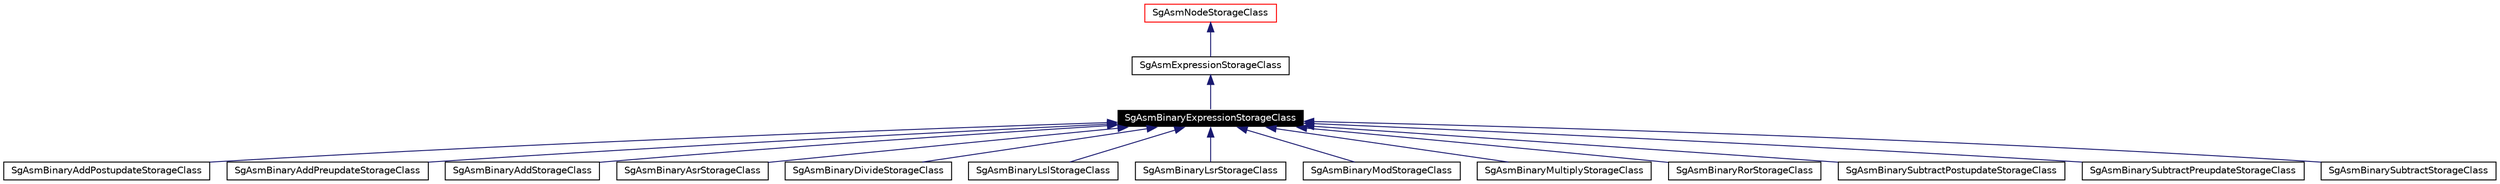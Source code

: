 digraph G
{
  edge [fontname="Helvetica",fontsize=10,labelfontname="Helvetica",labelfontsize=10];
  node [fontname="Helvetica",fontsize=10,shape=record];
  Node1 [label="SgAsmBinaryExpressionStorageClass",height=0.2,width=0.4,color="white", fillcolor="black", style="filled" fontcolor="white"];
  Node2 -> Node1 [dir=back,color="midnightblue",fontsize=10,style="solid",fontname="Helvetica"];
  Node2 [label="SgAsmExpressionStorageClass",height=0.2,width=0.4,color="black",URL="$classSgAsmExpressionStorageClass.html"];
  Node3 -> Node2 [dir=back,color="midnightblue",fontsize=10,style="solid",fontname="Helvetica"];
  Node3 [label="SgAsmNodeStorageClass",height=0.2,width=0.4,color="red",URL="$classSgAsmNodeStorageClass.html"];
  Node1 -> Node4 [dir=back,color="midnightblue",fontsize=10,style="solid",fontname="Helvetica"];
  Node4 [label="SgAsmBinaryAddPostupdateStorageClass",height=0.2,width=0.4,color="black",URL="$classSgAsmBinaryAddPostupdateStorageClass.html"];
  Node1 -> Node5 [dir=back,color="midnightblue",fontsize=10,style="solid",fontname="Helvetica"];
  Node5 [label="SgAsmBinaryAddPreupdateStorageClass",height=0.2,width=0.4,color="black",URL="$classSgAsmBinaryAddPreupdateStorageClass.html"];
  Node1 -> Node6 [dir=back,color="midnightblue",fontsize=10,style="solid",fontname="Helvetica"];
  Node6 [label="SgAsmBinaryAddStorageClass",height=0.2,width=0.4,color="black",URL="$classSgAsmBinaryAddStorageClass.html"];
  Node1 -> Node7 [dir=back,color="midnightblue",fontsize=10,style="solid",fontname="Helvetica"];
  Node7 [label="SgAsmBinaryAsrStorageClass",height=0.2,width=0.4,color="black",URL="$classSgAsmBinaryAsrStorageClass.html"];
  Node1 -> Node8 [dir=back,color="midnightblue",fontsize=10,style="solid",fontname="Helvetica"];
  Node8 [label="SgAsmBinaryDivideStorageClass",height=0.2,width=0.4,color="black",URL="$classSgAsmBinaryDivideStorageClass.html"];
  Node1 -> Node9 [dir=back,color="midnightblue",fontsize=10,style="solid",fontname="Helvetica"];
  Node9 [label="SgAsmBinaryLslStorageClass",height=0.2,width=0.4,color="black",URL="$classSgAsmBinaryLslStorageClass.html"];
  Node1 -> Node10 [dir=back,color="midnightblue",fontsize=10,style="solid",fontname="Helvetica"];
  Node10 [label="SgAsmBinaryLsrStorageClass",height=0.2,width=0.4,color="black",URL="$classSgAsmBinaryLsrStorageClass.html"];
  Node1 -> Node11 [dir=back,color="midnightblue",fontsize=10,style="solid",fontname="Helvetica"];
  Node11 [label="SgAsmBinaryModStorageClass",height=0.2,width=0.4,color="black",URL="$classSgAsmBinaryModStorageClass.html"];
  Node1 -> Node12 [dir=back,color="midnightblue",fontsize=10,style="solid",fontname="Helvetica"];
  Node12 [label="SgAsmBinaryMultiplyStorageClass",height=0.2,width=0.4,color="black",URL="$classSgAsmBinaryMultiplyStorageClass.html"];
  Node1 -> Node13 [dir=back,color="midnightblue",fontsize=10,style="solid",fontname="Helvetica"];
  Node13 [label="SgAsmBinaryRorStorageClass",height=0.2,width=0.4,color="black",URL="$classSgAsmBinaryRorStorageClass.html"];
  Node1 -> Node14 [dir=back,color="midnightblue",fontsize=10,style="solid",fontname="Helvetica"];
  Node14 [label="SgAsmBinarySubtractPostupdateStorageClass",height=0.2,width=0.4,color="black",URL="$classSgAsmBinarySubtractPostupdateStorageClass.html"];
  Node1 -> Node15 [dir=back,color="midnightblue",fontsize=10,style="solid",fontname="Helvetica"];
  Node15 [label="SgAsmBinarySubtractPreupdateStorageClass",height=0.2,width=0.4,color="black",URL="$classSgAsmBinarySubtractPreupdateStorageClass.html"];
  Node1 -> Node16 [dir=back,color="midnightblue",fontsize=10,style="solid",fontname="Helvetica"];
  Node16 [label="SgAsmBinarySubtractStorageClass",height=0.2,width=0.4,color="black",URL="$classSgAsmBinarySubtractStorageClass.html"];
}
